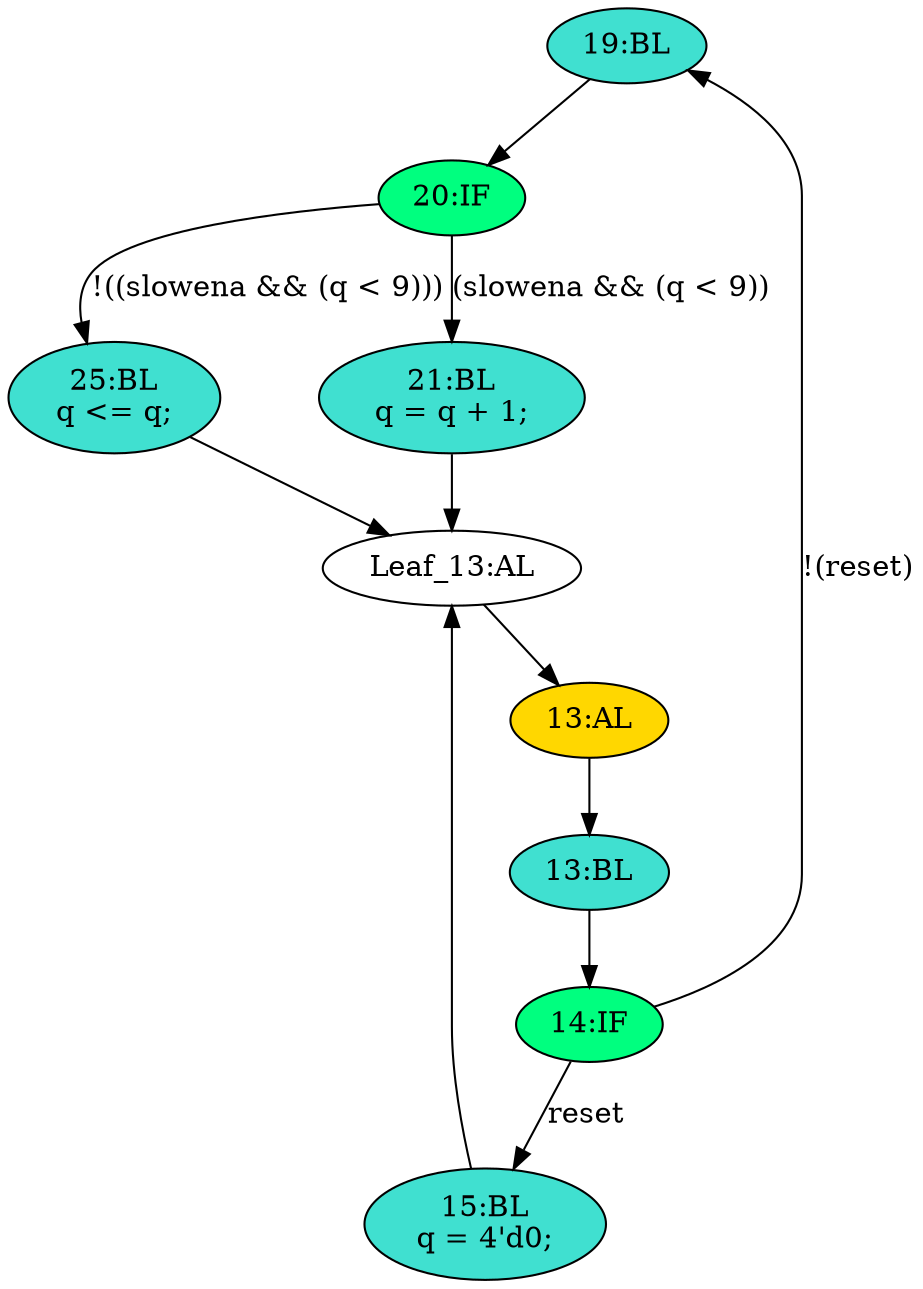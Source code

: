 strict digraph "compose( ,  )" {
	node [label="\N"];
	"19:BL"	[ast="<pyverilog.vparser.ast.Block object at 0x7fd28ac56bd0>",
		fillcolor=turquoise,
		label="19:BL",
		statements="[]",
		style=filled,
		typ=Block];
	"20:IF"	[ast="<pyverilog.vparser.ast.IfStatement object at 0x7fd28acb1550>",
		fillcolor=springgreen,
		label="20:IF",
		statements="[]",
		style=filled,
		typ=IfStatement];
	"19:BL" -> "20:IF"	[cond="[]",
		lineno=None];
	"13:AL"	[ast="<pyverilog.vparser.ast.Always object at 0x7fd28ac43fd0>",
		clk_sens=True,
		fillcolor=gold,
		label="13:AL",
		sens="['clk']",
		statements="[]",
		style=filled,
		typ=Always,
		use_var="['reset', 'q', 'slowena']"];
	"13:BL"	[ast="<pyverilog.vparser.ast.Block object at 0x7fd28ad35690>",
		fillcolor=turquoise,
		label="13:BL",
		statements="[]",
		style=filled,
		typ=Block];
	"13:AL" -> "13:BL"	[cond="[]",
		lineno=None];
	"15:BL"	[ast="<pyverilog.vparser.ast.Block object at 0x7fd28ad35410>",
		fillcolor=turquoise,
		label="15:BL
q = 4'd0;",
		statements="[<pyverilog.vparser.ast.BlockingSubstitution object at 0x7fd28ac56810>]",
		style=filled,
		typ=Block];
	"Leaf_13:AL"	[def_var="['q']",
		label="Leaf_13:AL"];
	"15:BL" -> "Leaf_13:AL"	[cond="[]",
		lineno=None];
	"14:IF"	[ast="<pyverilog.vparser.ast.IfStatement object at 0x7fd28ac56910>",
		fillcolor=springgreen,
		label="14:IF",
		statements="[]",
		style=filled,
		typ=IfStatement];
	"13:BL" -> "14:IF"	[cond="[]",
		lineno=None];
	"14:IF" -> "19:BL"	[cond="['reset']",
		label="!(reset)",
		lineno=14];
	"14:IF" -> "15:BL"	[cond="['reset']",
		label=reset,
		lineno=14];
	"25:BL"	[ast="<pyverilog.vparser.ast.Block object at 0x7fd28ac4ebd0>",
		fillcolor=turquoise,
		label="25:BL
q <= q;",
		statements="[<pyverilog.vparser.ast.NonblockingSubstitution object at 0x7fd28acb1050>]",
		style=filled,
		typ=Block];
	"20:IF" -> "25:BL"	[cond="['slowena', 'q']",
		label="!((slowena && (q < 9)))",
		lineno=20];
	"21:BL"	[ast="<pyverilog.vparser.ast.Block object at 0x7fd28aca3210>",
		fillcolor=turquoise,
		label="21:BL
q = q + 1;",
		statements="[<pyverilog.vparser.ast.BlockingSubstitution object at 0x7fd28ac4e4d0>]",
		style=filled,
		typ=Block];
	"20:IF" -> "21:BL"	[cond="['slowena', 'q']",
		label="(slowena && (q < 9))",
		lineno=20];
	"Leaf_13:AL" -> "13:AL";
	"25:BL" -> "Leaf_13:AL"	[cond="[]",
		lineno=None];
	"21:BL" -> "Leaf_13:AL"	[cond="[]",
		lineno=None];
}
